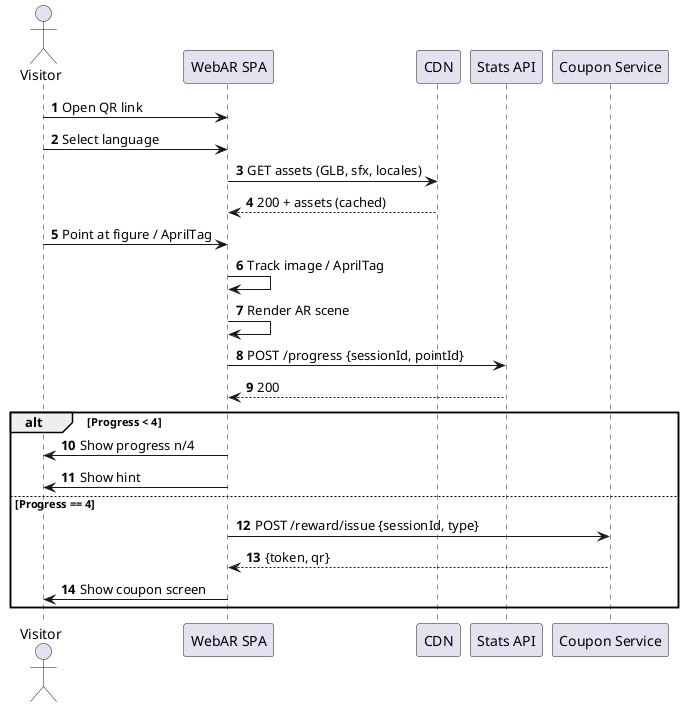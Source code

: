 @startuml schema1
autonumber
actor Visitor as V
participant "WebAR SPA" as SPA
participant CDN
participant "Stats API" as API
participant "Coupon Service" as RWD

V -> SPA: Open QR link
V -> SPA: Select language
SPA -> CDN: GET assets (GLB, sfx, locales)
CDN --> SPA: 200 + assets (cached)
V -> SPA: Point at figure / AprilTag
SPA -> SPA: Track image / AprilTag
SPA -> SPA: Render AR scene
SPA -> API: POST /progress {sessionId, pointId}
API --> SPA: 200
alt Progress < 4
SPA -> V: Show progress n/4
SPA -> V: Show hint
else Progress == 4
SPA -> RWD: POST /reward/issue {sessionId, type}
RWD --> SPA: {token, qr}
SPA -> V: Show coupon screen
end
@enduml